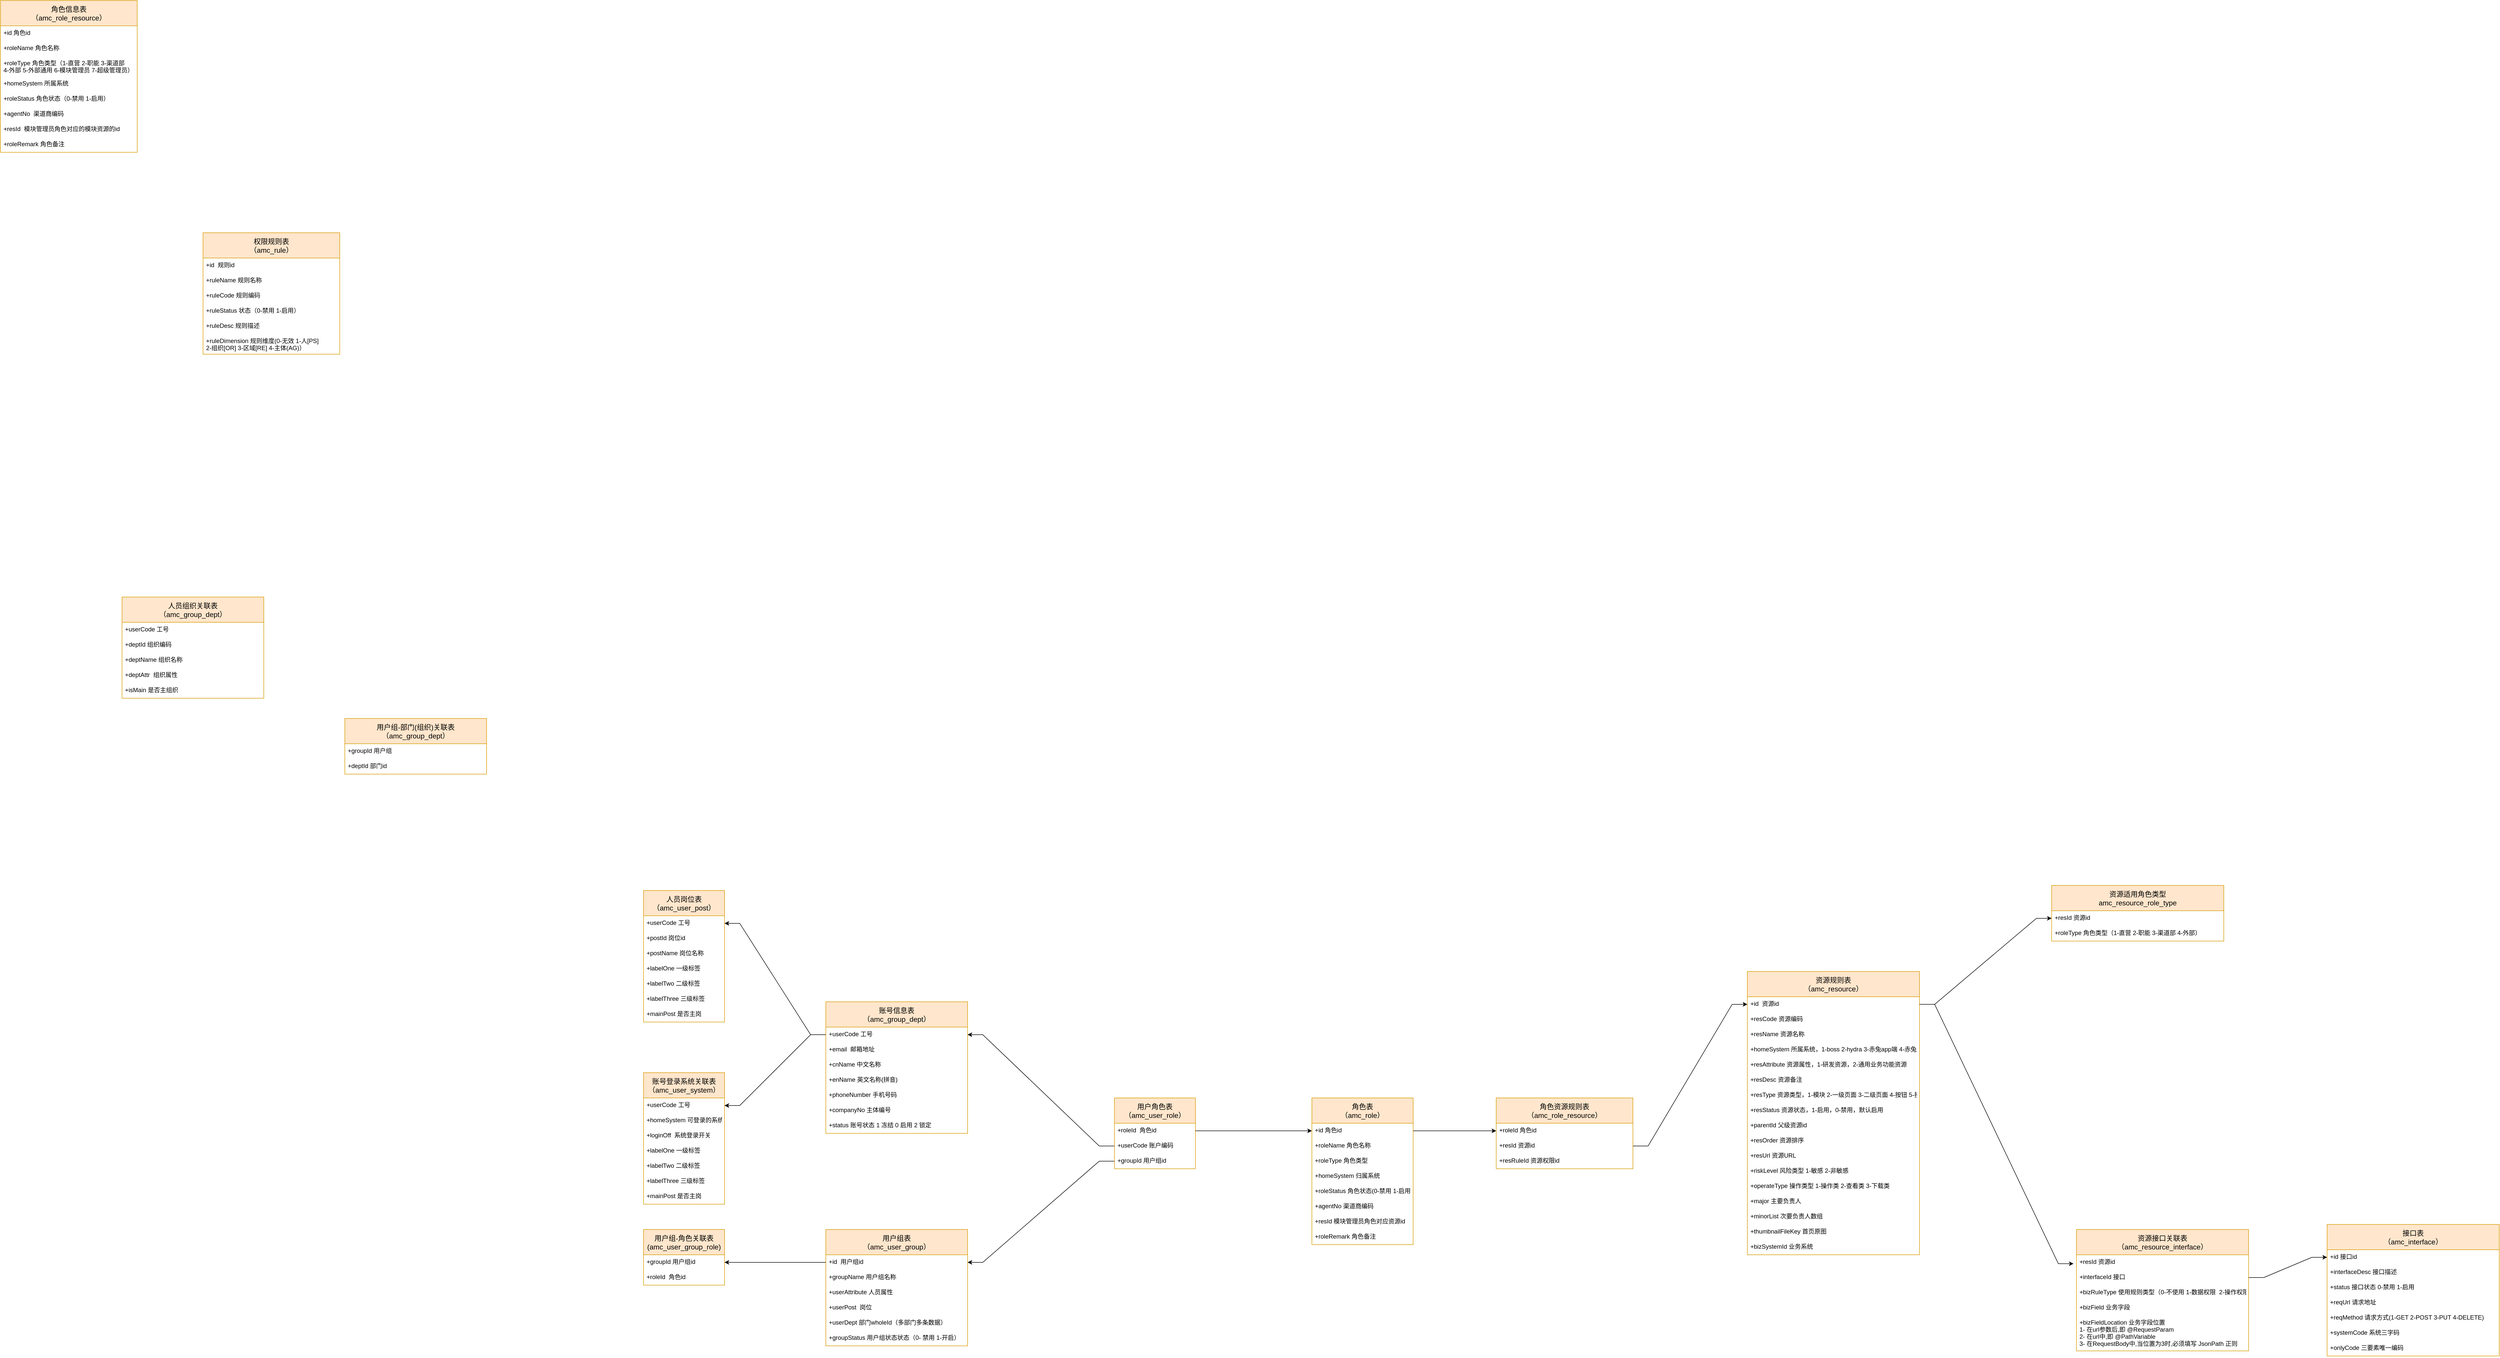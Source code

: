 <mxfile version="20.7.4" type="github">
  <diagram id="-9A7kYpHKUTulMZGhSV-" name="第 1 页">
    <mxGraphModel dx="4044" dy="3518" grid="1" gridSize="10" guides="1" tooltips="1" connect="1" arrows="1" fold="1" page="1" pageScale="1" pageWidth="827" pageHeight="1169" math="0" shadow="0">
      <root>
        <mxCell id="0" />
        <mxCell id="1" parent="0" />
        <mxCell id="b-EaO_gphr59r_hB4Qln-1" value="用户角色表&#xa;（amc_user_role）" style="swimlane;fontStyle=0;childLayout=stackLayout;horizontal=1;startSize=50;horizontalStack=0;resizeParent=1;resizeParentMax=0;resizeLast=0;collapsible=1;marginBottom=0;align=center;fontSize=14;fillColor=#ffe6cc;strokeColor=#d79b00;" parent="1" vertex="1">
          <mxGeometry x="630" y="700" width="160" height="140" as="geometry" />
        </mxCell>
        <mxCell id="b-EaO_gphr59r_hB4Qln-7" value="+roleId  角色id" style="text;strokeColor=none;fillColor=none;spacingLeft=4;spacingRight=4;overflow=hidden;rotatable=0;points=[[0,0.5],[1,0.5]];portConstraint=eastwest;fontSize=12;" parent="b-EaO_gphr59r_hB4Qln-1" vertex="1">
          <mxGeometry y="50" width="160" height="30" as="geometry" />
        </mxCell>
        <mxCell id="b-EaO_gphr59r_hB4Qln-2" value="+userCode 账户编码" style="text;strokeColor=none;fillColor=none;spacingLeft=4;spacingRight=4;overflow=hidden;rotatable=0;points=[[0,0.5],[1,0.5]];portConstraint=eastwest;fontSize=12;" parent="b-EaO_gphr59r_hB4Qln-1" vertex="1">
          <mxGeometry y="80" width="160" height="30" as="geometry" />
        </mxCell>
        <mxCell id="b-EaO_gphr59r_hB4Qln-12" value="+groupId 用户组id" style="text;strokeColor=none;fillColor=none;spacingLeft=4;spacingRight=4;overflow=hidden;rotatable=0;points=[[0,0.5],[1,0.5]];portConstraint=eastwest;fontSize=12;" parent="b-EaO_gphr59r_hB4Qln-1" vertex="1">
          <mxGeometry y="110" width="160" height="30" as="geometry" />
        </mxCell>
        <mxCell id="DFz6cAXaERrvMMqx2b_M-1" value="人员岗位表&#xa;（amc_user_post）" style="swimlane;fontStyle=0;childLayout=stackLayout;horizontal=1;startSize=50;horizontalStack=0;resizeParent=1;resizeParentMax=0;resizeLast=0;collapsible=1;marginBottom=0;align=center;fontSize=14;fillColor=#ffe6cc;strokeColor=#d79b00;" parent="1" vertex="1">
          <mxGeometry x="-300" y="290" width="160" height="260" as="geometry" />
        </mxCell>
        <mxCell id="DFz6cAXaERrvMMqx2b_M-2" value="+userCode 工号" style="text;strokeColor=none;fillColor=none;spacingLeft=4;spacingRight=4;overflow=hidden;rotatable=0;points=[[0,0.5],[1,0.5]];portConstraint=eastwest;fontSize=12;" parent="DFz6cAXaERrvMMqx2b_M-1" vertex="1">
          <mxGeometry y="50" width="160" height="30" as="geometry" />
        </mxCell>
        <mxCell id="DFz6cAXaERrvMMqx2b_M-3" value="+postId 岗位id" style="text;strokeColor=none;fillColor=none;spacingLeft=4;spacingRight=4;overflow=hidden;rotatable=0;points=[[0,0.5],[1,0.5]];portConstraint=eastwest;fontSize=12;" parent="DFz6cAXaERrvMMqx2b_M-1" vertex="1">
          <mxGeometry y="80" width="160" height="30" as="geometry" />
        </mxCell>
        <mxCell id="DFz6cAXaERrvMMqx2b_M-4" value="+postName 岗位名称" style="text;strokeColor=none;fillColor=none;spacingLeft=4;spacingRight=4;overflow=hidden;rotatable=0;points=[[0,0.5],[1,0.5]];portConstraint=eastwest;fontSize=12;" parent="DFz6cAXaERrvMMqx2b_M-1" vertex="1">
          <mxGeometry y="110" width="160" height="30" as="geometry" />
        </mxCell>
        <mxCell id="DFz6cAXaERrvMMqx2b_M-5" value="+labelOne 一级标签" style="text;strokeColor=none;fillColor=none;spacingLeft=4;spacingRight=4;overflow=hidden;rotatable=0;points=[[0,0.5],[1,0.5]];portConstraint=eastwest;fontSize=12;" parent="DFz6cAXaERrvMMqx2b_M-1" vertex="1">
          <mxGeometry y="140" width="160" height="30" as="geometry" />
        </mxCell>
        <mxCell id="DFz6cAXaERrvMMqx2b_M-6" value="+labelTwo 二级标签" style="text;strokeColor=none;fillColor=none;spacingLeft=4;spacingRight=4;overflow=hidden;rotatable=0;points=[[0,0.5],[1,0.5]];portConstraint=eastwest;fontSize=12;" parent="DFz6cAXaERrvMMqx2b_M-1" vertex="1">
          <mxGeometry y="170" width="160" height="30" as="geometry" />
        </mxCell>
        <mxCell id="DFz6cAXaERrvMMqx2b_M-8" value="+labelThree 三级标签" style="text;strokeColor=none;fillColor=none;spacingLeft=4;spacingRight=4;overflow=hidden;rotatable=0;points=[[0,0.5],[1,0.5]];portConstraint=eastwest;fontSize=12;" parent="DFz6cAXaERrvMMqx2b_M-1" vertex="1">
          <mxGeometry y="200" width="160" height="30" as="geometry" />
        </mxCell>
        <mxCell id="DFz6cAXaERrvMMqx2b_M-7" value="+mainPost 是否主岗" style="text;strokeColor=none;fillColor=none;spacingLeft=4;spacingRight=4;overflow=hidden;rotatable=0;points=[[0,0.5],[1,0.5]];portConstraint=eastwest;fontSize=12;" parent="DFz6cAXaERrvMMqx2b_M-1" vertex="1">
          <mxGeometry y="230" width="160" height="30" as="geometry" />
        </mxCell>
        <mxCell id="DFz6cAXaERrvMMqx2b_M-9" value="账号登录系统关联表&#xa;（amc_user_system）" style="swimlane;fontStyle=0;childLayout=stackLayout;horizontal=1;startSize=50;horizontalStack=0;resizeParent=1;resizeParentMax=0;resizeLast=0;collapsible=1;marginBottom=0;align=center;fontSize=14;fillColor=#ffe6cc;strokeColor=#d79b00;" parent="1" vertex="1">
          <mxGeometry x="-300" y="650" width="160" height="260" as="geometry" />
        </mxCell>
        <mxCell id="DFz6cAXaERrvMMqx2b_M-10" value="+userCode 工号" style="text;strokeColor=none;fillColor=none;spacingLeft=4;spacingRight=4;overflow=hidden;rotatable=0;points=[[0,0.5],[1,0.5]];portConstraint=eastwest;fontSize=12;" parent="DFz6cAXaERrvMMqx2b_M-9" vertex="1">
          <mxGeometry y="50" width="160" height="30" as="geometry" />
        </mxCell>
        <mxCell id="DFz6cAXaERrvMMqx2b_M-11" value="+homeSystem 可登录的系统" style="text;strokeColor=none;fillColor=none;spacingLeft=4;spacingRight=4;overflow=hidden;rotatable=0;points=[[0,0.5],[1,0.5]];portConstraint=eastwest;fontSize=12;" parent="DFz6cAXaERrvMMqx2b_M-9" vertex="1">
          <mxGeometry y="80" width="160" height="30" as="geometry" />
        </mxCell>
        <mxCell id="DFz6cAXaERrvMMqx2b_M-12" value="+loginOff  系统登录开关" style="text;strokeColor=none;fillColor=none;spacingLeft=4;spacingRight=4;overflow=hidden;rotatable=0;points=[[0,0.5],[1,0.5]];portConstraint=eastwest;fontSize=12;" parent="DFz6cAXaERrvMMqx2b_M-9" vertex="1">
          <mxGeometry y="110" width="160" height="30" as="geometry" />
        </mxCell>
        <mxCell id="DFz6cAXaERrvMMqx2b_M-13" value="+labelOne 一级标签" style="text;strokeColor=none;fillColor=none;spacingLeft=4;spacingRight=4;overflow=hidden;rotatable=0;points=[[0,0.5],[1,0.5]];portConstraint=eastwest;fontSize=12;" parent="DFz6cAXaERrvMMqx2b_M-9" vertex="1">
          <mxGeometry y="140" width="160" height="30" as="geometry" />
        </mxCell>
        <mxCell id="DFz6cAXaERrvMMqx2b_M-14" value="+labelTwo 二级标签" style="text;strokeColor=none;fillColor=none;spacingLeft=4;spacingRight=4;overflow=hidden;rotatable=0;points=[[0,0.5],[1,0.5]];portConstraint=eastwest;fontSize=12;" parent="DFz6cAXaERrvMMqx2b_M-9" vertex="1">
          <mxGeometry y="170" width="160" height="30" as="geometry" />
        </mxCell>
        <mxCell id="DFz6cAXaERrvMMqx2b_M-15" value="+labelThree 三级标签" style="text;strokeColor=none;fillColor=none;spacingLeft=4;spacingRight=4;overflow=hidden;rotatable=0;points=[[0,0.5],[1,0.5]];portConstraint=eastwest;fontSize=12;" parent="DFz6cAXaERrvMMqx2b_M-9" vertex="1">
          <mxGeometry y="200" width="160" height="30" as="geometry" />
        </mxCell>
        <mxCell id="DFz6cAXaERrvMMqx2b_M-16" value="+mainPost 是否主岗" style="text;strokeColor=none;fillColor=none;spacingLeft=4;spacingRight=4;overflow=hidden;rotatable=0;points=[[0,0.5],[1,0.5]];portConstraint=eastwest;fontSize=12;" parent="DFz6cAXaERrvMMqx2b_M-9" vertex="1">
          <mxGeometry y="230" width="160" height="30" as="geometry" />
        </mxCell>
        <mxCell id="DFz6cAXaERrvMMqx2b_M-17" value="用户组-角色关联表&#xa;(amc_user_group_role)" style="swimlane;fontStyle=0;childLayout=stackLayout;horizontal=1;startSize=50;horizontalStack=0;resizeParent=1;resizeParentMax=0;resizeLast=0;collapsible=1;marginBottom=0;align=center;fontSize=14;fillColor=#ffe6cc;strokeColor=#d79b00;" parent="1" vertex="1">
          <mxGeometry x="-300" y="960" width="160" height="110" as="geometry" />
        </mxCell>
        <mxCell id="DFz6cAXaERrvMMqx2b_M-18" value="+groupId 用户组id" style="text;strokeColor=none;fillColor=none;spacingLeft=4;spacingRight=4;overflow=hidden;rotatable=0;points=[[0,0.5],[1,0.5]];portConstraint=eastwest;fontSize=12;" parent="DFz6cAXaERrvMMqx2b_M-17" vertex="1">
          <mxGeometry y="50" width="160" height="30" as="geometry" />
        </mxCell>
        <mxCell id="DFz6cAXaERrvMMqx2b_M-19" value="+roleId  角色id" style="text;strokeColor=none;fillColor=none;spacingLeft=4;spacingRight=4;overflow=hidden;rotatable=0;points=[[0,0.5],[1,0.5]];portConstraint=eastwest;fontSize=12;" parent="DFz6cAXaERrvMMqx2b_M-17" vertex="1">
          <mxGeometry y="80" width="160" height="30" as="geometry" />
        </mxCell>
        <mxCell id="DFz6cAXaERrvMMqx2b_M-25" value="用户组表&#xa;（amc_user_group）" style="swimlane;fontStyle=0;childLayout=stackLayout;horizontal=1;startSize=50;horizontalStack=0;resizeParent=1;resizeParentMax=0;resizeLast=0;collapsible=1;marginBottom=0;align=center;fontSize=14;fillColor=#ffe6cc;strokeColor=#d79b00;" parent="1" vertex="1">
          <mxGeometry x="60" y="960" width="280" height="230" as="geometry" />
        </mxCell>
        <mxCell id="DFz6cAXaERrvMMqx2b_M-55" value="+id  用户组id" style="text;strokeColor=none;fillColor=none;spacingLeft=4;spacingRight=4;overflow=hidden;rotatable=0;points=[[0,0.5],[1,0.5]];portConstraint=eastwest;fontSize=12;" parent="DFz6cAXaERrvMMqx2b_M-25" vertex="1">
          <mxGeometry y="50" width="280" height="30" as="geometry" />
        </mxCell>
        <mxCell id="DFz6cAXaERrvMMqx2b_M-26" value="+groupName 用户组名称" style="text;strokeColor=none;fillColor=none;spacingLeft=4;spacingRight=4;overflow=hidden;rotatable=0;points=[[0,0.5],[1,0.5]];portConstraint=eastwest;fontSize=12;" parent="DFz6cAXaERrvMMqx2b_M-25" vertex="1">
          <mxGeometry y="80" width="280" height="30" as="geometry" />
        </mxCell>
        <mxCell id="DFz6cAXaERrvMMqx2b_M-27" value="+userAttribute 人员属性" style="text;strokeColor=none;fillColor=none;spacingLeft=4;spacingRight=4;overflow=hidden;rotatable=0;points=[[0,0.5],[1,0.5]];portConstraint=eastwest;fontSize=12;" parent="DFz6cAXaERrvMMqx2b_M-25" vertex="1">
          <mxGeometry y="110" width="280" height="30" as="geometry" />
        </mxCell>
        <mxCell id="DFz6cAXaERrvMMqx2b_M-28" value="+userPost  岗位" style="text;strokeColor=none;fillColor=none;spacingLeft=4;spacingRight=4;overflow=hidden;rotatable=0;points=[[0,0.5],[1,0.5]];portConstraint=eastwest;fontSize=12;" parent="DFz6cAXaERrvMMqx2b_M-25" vertex="1">
          <mxGeometry y="140" width="280" height="30" as="geometry" />
        </mxCell>
        <mxCell id="DFz6cAXaERrvMMqx2b_M-29" value="+userDept 部门wholeId（多部门多条数据）" style="text;strokeColor=none;fillColor=none;spacingLeft=4;spacingRight=4;overflow=hidden;rotatable=0;points=[[0,0.5],[1,0.5]];portConstraint=eastwest;fontSize=12;" parent="DFz6cAXaERrvMMqx2b_M-25" vertex="1">
          <mxGeometry y="170" width="280" height="30" as="geometry" />
        </mxCell>
        <mxCell id="DFz6cAXaERrvMMqx2b_M-31" value="+groupStatus 用户组状态状态（0- 禁用 1-开启）" style="text;strokeColor=none;fillColor=none;spacingLeft=4;spacingRight=4;overflow=hidden;rotatable=0;points=[[0,0.5],[1,0.5]];portConstraint=eastwest;fontSize=12;" parent="DFz6cAXaERrvMMqx2b_M-25" vertex="1">
          <mxGeometry y="200" width="280" height="30" as="geometry" />
        </mxCell>
        <mxCell id="DFz6cAXaERrvMMqx2b_M-32" value="用户组-部门(组织)关联表&#xa;（amc_group_dept）" style="swimlane;fontStyle=0;childLayout=stackLayout;horizontal=1;startSize=50;horizontalStack=0;resizeParent=1;resizeParentMax=0;resizeLast=0;collapsible=1;marginBottom=0;align=center;fontSize=14;fillColor=#ffe6cc;strokeColor=#d79b00;" parent="1" vertex="1">
          <mxGeometry x="-890" y="-50" width="280" height="110" as="geometry" />
        </mxCell>
        <mxCell id="DFz6cAXaERrvMMqx2b_M-33" value="+groupId 用户组" style="text;strokeColor=none;fillColor=none;spacingLeft=4;spacingRight=4;overflow=hidden;rotatable=0;points=[[0,0.5],[1,0.5]];portConstraint=eastwest;fontSize=12;" parent="DFz6cAXaERrvMMqx2b_M-32" vertex="1">
          <mxGeometry y="50" width="280" height="30" as="geometry" />
        </mxCell>
        <mxCell id="DFz6cAXaERrvMMqx2b_M-34" value="+deptId 部门id" style="text;strokeColor=none;fillColor=none;spacingLeft=4;spacingRight=4;overflow=hidden;rotatable=0;points=[[0,0.5],[1,0.5]];portConstraint=eastwest;fontSize=12;" parent="DFz6cAXaERrvMMqx2b_M-32" vertex="1">
          <mxGeometry y="80" width="280" height="30" as="geometry" />
        </mxCell>
        <mxCell id="DFz6cAXaERrvMMqx2b_M-38" value="人员组织关联表&#xa;（amc_group_dept）" style="swimlane;fontStyle=0;childLayout=stackLayout;horizontal=1;startSize=50;horizontalStack=0;resizeParent=1;resizeParentMax=0;resizeLast=0;collapsible=1;marginBottom=0;align=center;fontSize=14;fillColor=#ffe6cc;strokeColor=#d79b00;" parent="1" vertex="1">
          <mxGeometry x="-1330" y="-290" width="280" height="200" as="geometry" />
        </mxCell>
        <mxCell id="DFz6cAXaERrvMMqx2b_M-39" value="+userCode 工号" style="text;strokeColor=none;fillColor=none;spacingLeft=4;spacingRight=4;overflow=hidden;rotatable=0;points=[[0,0.5],[1,0.5]];portConstraint=eastwest;fontSize=12;" parent="DFz6cAXaERrvMMqx2b_M-38" vertex="1">
          <mxGeometry y="50" width="280" height="30" as="geometry" />
        </mxCell>
        <mxCell id="DFz6cAXaERrvMMqx2b_M-40" value="+deptId 组织编码" style="text;strokeColor=none;fillColor=none;spacingLeft=4;spacingRight=4;overflow=hidden;rotatable=0;points=[[0,0.5],[1,0.5]];portConstraint=eastwest;fontSize=12;" parent="DFz6cAXaERrvMMqx2b_M-38" vertex="1">
          <mxGeometry y="80" width="280" height="30" as="geometry" />
        </mxCell>
        <mxCell id="DFz6cAXaERrvMMqx2b_M-44" value="+deptName 组织名称" style="text;strokeColor=none;fillColor=none;spacingLeft=4;spacingRight=4;overflow=hidden;rotatable=0;points=[[0,0.5],[1,0.5]];portConstraint=eastwest;fontSize=12;" parent="DFz6cAXaERrvMMqx2b_M-38" vertex="1">
          <mxGeometry y="110" width="280" height="30" as="geometry" />
        </mxCell>
        <mxCell id="DFz6cAXaERrvMMqx2b_M-46" value="+deptAttr  组织属性" style="text;strokeColor=none;fillColor=none;spacingLeft=4;spacingRight=4;overflow=hidden;rotatable=0;points=[[0,0.5],[1,0.5]];portConstraint=eastwest;fontSize=12;" parent="DFz6cAXaERrvMMqx2b_M-38" vertex="1">
          <mxGeometry y="140" width="280" height="30" as="geometry" />
        </mxCell>
        <mxCell id="DFz6cAXaERrvMMqx2b_M-45" value="+isMain 是否主组织" style="text;strokeColor=none;fillColor=none;spacingLeft=4;spacingRight=4;overflow=hidden;rotatable=0;points=[[0,0.5],[1,0.5]];portConstraint=eastwest;fontSize=12;" parent="DFz6cAXaERrvMMqx2b_M-38" vertex="1">
          <mxGeometry y="170" width="280" height="30" as="geometry" />
        </mxCell>
        <mxCell id="DFz6cAXaERrvMMqx2b_M-47" value="账号信息表&#xa;（amc_group_dept）" style="swimlane;fontStyle=0;childLayout=stackLayout;horizontal=1;startSize=50;horizontalStack=0;resizeParent=1;resizeParentMax=0;resizeLast=0;collapsible=1;marginBottom=0;align=center;fontSize=14;fillColor=#ffe6cc;strokeColor=#d79b00;" parent="1" vertex="1">
          <mxGeometry x="60" y="510" width="280" height="260" as="geometry" />
        </mxCell>
        <mxCell id="DFz6cAXaERrvMMqx2b_M-48" value="+userCode 工号" style="text;strokeColor=none;fillColor=none;spacingLeft=4;spacingRight=4;overflow=hidden;rotatable=0;points=[[0,0.5],[1,0.5]];portConstraint=eastwest;fontSize=12;" parent="DFz6cAXaERrvMMqx2b_M-47" vertex="1">
          <mxGeometry y="50" width="280" height="30" as="geometry" />
        </mxCell>
        <mxCell id="DFz6cAXaERrvMMqx2b_M-49" value="+email  邮箱地址" style="text;strokeColor=none;fillColor=none;spacingLeft=4;spacingRight=4;overflow=hidden;rotatable=0;points=[[0,0.5],[1,0.5]];portConstraint=eastwest;fontSize=12;" parent="DFz6cAXaERrvMMqx2b_M-47" vertex="1">
          <mxGeometry y="80" width="280" height="30" as="geometry" />
        </mxCell>
        <mxCell id="DFz6cAXaERrvMMqx2b_M-50" value="+cnName 中文名称" style="text;strokeColor=none;fillColor=none;spacingLeft=4;spacingRight=4;overflow=hidden;rotatable=0;points=[[0,0.5],[1,0.5]];portConstraint=eastwest;fontSize=12;" parent="DFz6cAXaERrvMMqx2b_M-47" vertex="1">
          <mxGeometry y="110" width="280" height="30" as="geometry" />
        </mxCell>
        <mxCell id="DFz6cAXaERrvMMqx2b_M-51" value="+enName 英文名称(拼音)" style="text;strokeColor=none;fillColor=none;spacingLeft=4;spacingRight=4;overflow=hidden;rotatable=0;points=[[0,0.5],[1,0.5]];portConstraint=eastwest;fontSize=12;" parent="DFz6cAXaERrvMMqx2b_M-47" vertex="1">
          <mxGeometry y="140" width="280" height="30" as="geometry" />
        </mxCell>
        <mxCell id="DFz6cAXaERrvMMqx2b_M-52" value="+phoneNumber 手机号码" style="text;strokeColor=none;fillColor=none;spacingLeft=4;spacingRight=4;overflow=hidden;rotatable=0;points=[[0,0.5],[1,0.5]];portConstraint=eastwest;fontSize=12;" parent="DFz6cAXaERrvMMqx2b_M-47" vertex="1">
          <mxGeometry y="170" width="280" height="30" as="geometry" />
        </mxCell>
        <mxCell id="DFz6cAXaERrvMMqx2b_M-53" value="+companyNo 主体编号" style="text;strokeColor=none;fillColor=none;spacingLeft=4;spacingRight=4;overflow=hidden;rotatable=0;points=[[0,0.5],[1,0.5]];portConstraint=eastwest;fontSize=12;" parent="DFz6cAXaERrvMMqx2b_M-47" vertex="1">
          <mxGeometry y="200" width="280" height="30" as="geometry" />
        </mxCell>
        <mxCell id="DFz6cAXaERrvMMqx2b_M-54" value="+status 账号状态 1 冻结 0 启用 2 锁定" style="text;strokeColor=none;fillColor=none;spacingLeft=4;spacingRight=4;overflow=hidden;rotatable=0;points=[[0,0.5],[1,0.5]];portConstraint=eastwest;fontSize=12;" parent="DFz6cAXaERrvMMqx2b_M-47" vertex="1">
          <mxGeometry y="230" width="280" height="30" as="geometry" />
        </mxCell>
        <mxCell id="DFz6cAXaERrvMMqx2b_M-61" value="权限规则表&#xa;（amc_rule）" style="swimlane;fontStyle=0;childLayout=stackLayout;horizontal=1;startSize=50;horizontalStack=0;resizeParent=1;resizeParentMax=0;resizeLast=0;collapsible=1;marginBottom=0;align=center;fontSize=14;fillColor=#ffe6cc;strokeColor=#d79b00;" parent="1" vertex="1">
          <mxGeometry x="-1170" y="-1010" width="270" height="240" as="geometry" />
        </mxCell>
        <mxCell id="DFz6cAXaERrvMMqx2b_M-69" value="+id  规则id" style="text;strokeColor=none;fillColor=none;spacingLeft=4;spacingRight=4;overflow=hidden;rotatable=0;points=[[0,0.5],[1,0.5]];portConstraint=eastwest;fontSize=12;" parent="DFz6cAXaERrvMMqx2b_M-61" vertex="1">
          <mxGeometry y="50" width="270" height="30" as="geometry" />
        </mxCell>
        <mxCell id="DFz6cAXaERrvMMqx2b_M-62" value="+ruleName 规则名称" style="text;strokeColor=none;fillColor=none;spacingLeft=4;spacingRight=4;overflow=hidden;rotatable=0;points=[[0,0.5],[1,0.5]];portConstraint=eastwest;fontSize=12;" parent="DFz6cAXaERrvMMqx2b_M-61" vertex="1">
          <mxGeometry y="80" width="270" height="30" as="geometry" />
        </mxCell>
        <mxCell id="DFz6cAXaERrvMMqx2b_M-63" value="+ruleCode 规则编码" style="text;strokeColor=none;fillColor=none;spacingLeft=4;spacingRight=4;overflow=hidden;rotatable=0;points=[[0,0.5],[1,0.5]];portConstraint=eastwest;fontSize=12;" parent="DFz6cAXaERrvMMqx2b_M-61" vertex="1">
          <mxGeometry y="110" width="270" height="30" as="geometry" />
        </mxCell>
        <mxCell id="DFz6cAXaERrvMMqx2b_M-64" value="+ruleStatus 状态（0-禁用 1-启用）" style="text;strokeColor=none;fillColor=none;spacingLeft=4;spacingRight=4;overflow=hidden;rotatable=0;points=[[0,0.5],[1,0.5]];portConstraint=eastwest;fontSize=12;" parent="DFz6cAXaERrvMMqx2b_M-61" vertex="1">
          <mxGeometry y="140" width="270" height="30" as="geometry" />
        </mxCell>
        <mxCell id="DFz6cAXaERrvMMqx2b_M-65" value="+ruleDesc 规则描述" style="text;strokeColor=none;fillColor=none;spacingLeft=4;spacingRight=4;overflow=hidden;rotatable=0;points=[[0,0.5],[1,0.5]];portConstraint=eastwest;fontSize=12;" parent="DFz6cAXaERrvMMqx2b_M-61" vertex="1">
          <mxGeometry y="170" width="270" height="30" as="geometry" />
        </mxCell>
        <mxCell id="DFz6cAXaERrvMMqx2b_M-66" value="+ruleDimension 规则维度(0-无效 1-人[PS] &#xa;2-组织[OR] 3-区域[RE] 4-主体(AG)）" style="text;strokeColor=none;fillColor=none;spacingLeft=4;spacingRight=4;overflow=hidden;rotatable=0;points=[[0,0.5],[1,0.5]];portConstraint=eastwest;fontSize=12;" parent="DFz6cAXaERrvMMqx2b_M-61" vertex="1">
          <mxGeometry y="200" width="270" height="40" as="geometry" />
        </mxCell>
        <mxCell id="DFz6cAXaERrvMMqx2b_M-70" value="角色资源规则表&#xa;（amc_role_resource）" style="swimlane;fontStyle=0;childLayout=stackLayout;horizontal=1;startSize=50;horizontalStack=0;resizeParent=1;resizeParentMax=0;resizeLast=0;collapsible=1;marginBottom=0;align=center;fontSize=14;fillColor=#ffe6cc;strokeColor=#d79b00;" parent="1" vertex="1">
          <mxGeometry x="1384" y="700" width="270" height="140" as="geometry" />
        </mxCell>
        <mxCell id="DFz6cAXaERrvMMqx2b_M-71" value="+roleId 角色id" style="text;strokeColor=none;fillColor=none;spacingLeft=4;spacingRight=4;overflow=hidden;rotatable=0;points=[[0,0.5],[1,0.5]];portConstraint=eastwest;fontSize=12;" parent="DFz6cAXaERrvMMqx2b_M-70" vertex="1">
          <mxGeometry y="50" width="270" height="30" as="geometry" />
        </mxCell>
        <mxCell id="DFz6cAXaERrvMMqx2b_M-72" value="+resId 资源id" style="text;strokeColor=none;fillColor=none;spacingLeft=4;spacingRight=4;overflow=hidden;rotatable=0;points=[[0,0.5],[1,0.5]];portConstraint=eastwest;fontSize=12;" parent="DFz6cAXaERrvMMqx2b_M-70" vertex="1">
          <mxGeometry y="80" width="270" height="30" as="geometry" />
        </mxCell>
        <mxCell id="DFz6cAXaERrvMMqx2b_M-73" value="+resRuleId 资源权限id" style="text;strokeColor=none;fillColor=none;spacingLeft=4;spacingRight=4;overflow=hidden;rotatable=0;points=[[0,0.5],[1,0.5]];portConstraint=eastwest;fontSize=12;" parent="DFz6cAXaERrvMMqx2b_M-70" vertex="1">
          <mxGeometry y="110" width="270" height="30" as="geometry" />
        </mxCell>
        <mxCell id="DFz6cAXaERrvMMqx2b_M-77" value="角色信息表&#xa;（amc_role_resource）" style="swimlane;fontStyle=0;childLayout=stackLayout;horizontal=1;startSize=50;horizontalStack=0;resizeParent=1;resizeParentMax=0;resizeLast=0;collapsible=1;marginBottom=0;align=center;fontSize=14;fillColor=#ffe6cc;strokeColor=#d79b00;" parent="1" vertex="1">
          <mxGeometry x="-1570" y="-1469" width="270" height="300" as="geometry" />
        </mxCell>
        <mxCell id="DFz6cAXaERrvMMqx2b_M-78" value="+id 角色id" style="text;strokeColor=none;fillColor=none;spacingLeft=4;spacingRight=4;overflow=hidden;rotatable=0;points=[[0,0.5],[1,0.5]];portConstraint=eastwest;fontSize=12;" parent="DFz6cAXaERrvMMqx2b_M-77" vertex="1">
          <mxGeometry y="50" width="270" height="30" as="geometry" />
        </mxCell>
        <mxCell id="DFz6cAXaERrvMMqx2b_M-79" value="+roleName 角色名称" style="text;strokeColor=none;fillColor=none;spacingLeft=4;spacingRight=4;overflow=hidden;rotatable=0;points=[[0,0.5],[1,0.5]];portConstraint=eastwest;fontSize=12;" parent="DFz6cAXaERrvMMqx2b_M-77" vertex="1">
          <mxGeometry y="80" width="270" height="30" as="geometry" />
        </mxCell>
        <mxCell id="DFz6cAXaERrvMMqx2b_M-80" value="+roleType 角色类型（1-直营 2-职能 3-渠道部 &#xa;4-外部 5-外部通用 6-模块管理员 7-超级管理员）" style="text;strokeColor=none;fillColor=none;spacingLeft=4;spacingRight=4;overflow=hidden;rotatable=0;points=[[0,0.5],[1,0.5]];portConstraint=eastwest;fontSize=12;" parent="DFz6cAXaERrvMMqx2b_M-77" vertex="1">
          <mxGeometry y="110" width="270" height="40" as="geometry" />
        </mxCell>
        <mxCell id="DFz6cAXaERrvMMqx2b_M-82" value="+homeSystem 所属系统" style="text;strokeColor=none;fillColor=none;spacingLeft=4;spacingRight=4;overflow=hidden;rotatable=0;points=[[0,0.5],[1,0.5]];portConstraint=eastwest;fontSize=12;" parent="DFz6cAXaERrvMMqx2b_M-77" vertex="1">
          <mxGeometry y="150" width="270" height="30" as="geometry" />
        </mxCell>
        <mxCell id="DFz6cAXaERrvMMqx2b_M-83" value="+roleStatus 角色状态（0-禁用 1-启用） " style="text;strokeColor=none;fillColor=none;spacingLeft=4;spacingRight=4;overflow=hidden;rotatable=0;points=[[0,0.5],[1,0.5]];portConstraint=eastwest;fontSize=12;" parent="DFz6cAXaERrvMMqx2b_M-77" vertex="1">
          <mxGeometry y="180" width="270" height="30" as="geometry" />
        </mxCell>
        <mxCell id="DFz6cAXaERrvMMqx2b_M-84" value="+agentNo  渠道商编码" style="text;strokeColor=none;fillColor=none;spacingLeft=4;spacingRight=4;overflow=hidden;rotatable=0;points=[[0,0.5],[1,0.5]];portConstraint=eastwest;fontSize=12;" parent="DFz6cAXaERrvMMqx2b_M-77" vertex="1">
          <mxGeometry y="210" width="270" height="30" as="geometry" />
        </mxCell>
        <mxCell id="DFz6cAXaERrvMMqx2b_M-85" value="+resId  模块管理员角色对应的模块资源的id" style="text;strokeColor=none;fillColor=none;spacingLeft=4;spacingRight=4;overflow=hidden;rotatable=0;points=[[0,0.5],[1,0.5]];portConstraint=eastwest;fontSize=12;" parent="DFz6cAXaERrvMMqx2b_M-77" vertex="1">
          <mxGeometry y="240" width="270" height="30" as="geometry" />
        </mxCell>
        <mxCell id="DFz6cAXaERrvMMqx2b_M-86" value="+roleRemark 角色备注" style="text;strokeColor=none;fillColor=none;spacingLeft=4;spacingRight=4;overflow=hidden;rotatable=0;points=[[0,0.5],[1,0.5]];portConstraint=eastwest;fontSize=12;" parent="DFz6cAXaERrvMMqx2b_M-77" vertex="1">
          <mxGeometry y="270" width="270" height="30" as="geometry" />
        </mxCell>
        <mxCell id="qNeUBVr2MfucxFmbfPrf-8" value="角色表&#xa;（amc_role）" style="swimlane;fontStyle=0;childLayout=stackLayout;horizontal=1;startSize=50;horizontalStack=0;resizeParent=1;resizeParentMax=0;resizeLast=0;collapsible=1;marginBottom=0;align=center;fontSize=14;fillColor=#ffe6cc;strokeColor=#d79b00;" vertex="1" parent="1">
          <mxGeometry x="1020" y="700" width="200" height="290" as="geometry" />
        </mxCell>
        <mxCell id="qNeUBVr2MfucxFmbfPrf-18" value="+id 角色id" style="text;strokeColor=none;fillColor=none;spacingLeft=4;spacingRight=4;overflow=hidden;rotatable=0;points=[[0,0.5],[1,0.5]];portConstraint=eastwest;fontSize=12;" vertex="1" parent="qNeUBVr2MfucxFmbfPrf-8">
          <mxGeometry y="50" width="200" height="30" as="geometry" />
        </mxCell>
        <mxCell id="qNeUBVr2MfucxFmbfPrf-9" value="+roleName 角色名称" style="text;strokeColor=none;fillColor=none;spacingLeft=4;spacingRight=4;overflow=hidden;rotatable=0;points=[[0,0.5],[1,0.5]];portConstraint=eastwest;fontSize=12;" vertex="1" parent="qNeUBVr2MfucxFmbfPrf-8">
          <mxGeometry y="80" width="200" height="30" as="geometry" />
        </mxCell>
        <mxCell id="qNeUBVr2MfucxFmbfPrf-10" value="+roleType 角色类型" style="text;strokeColor=none;fillColor=none;spacingLeft=4;spacingRight=4;overflow=hidden;rotatable=0;points=[[0,0.5],[1,0.5]];portConstraint=eastwest;fontSize=12;" vertex="1" parent="qNeUBVr2MfucxFmbfPrf-8">
          <mxGeometry y="110" width="200" height="30" as="geometry" />
        </mxCell>
        <mxCell id="qNeUBVr2MfucxFmbfPrf-11" value="+homeSystem 归属系统" style="text;strokeColor=none;fillColor=none;spacingLeft=4;spacingRight=4;overflow=hidden;rotatable=0;points=[[0,0.5],[1,0.5]];portConstraint=eastwest;fontSize=12;" vertex="1" parent="qNeUBVr2MfucxFmbfPrf-8">
          <mxGeometry y="140" width="200" height="30" as="geometry" />
        </mxCell>
        <mxCell id="qNeUBVr2MfucxFmbfPrf-16" value="+roleStatus 角色状态(0-禁用 1-启用)" style="text;strokeColor=none;fillColor=none;spacingLeft=4;spacingRight=4;overflow=hidden;rotatable=0;points=[[0,0.5],[1,0.5]];portConstraint=eastwest;fontSize=12;" vertex="1" parent="qNeUBVr2MfucxFmbfPrf-8">
          <mxGeometry y="170" width="200" height="30" as="geometry" />
        </mxCell>
        <mxCell id="qNeUBVr2MfucxFmbfPrf-17" value="+agentNo 渠道商编码" style="text;strokeColor=none;fillColor=none;spacingLeft=4;spacingRight=4;overflow=hidden;rotatable=0;points=[[0,0.5],[1,0.5]];portConstraint=eastwest;fontSize=12;" vertex="1" parent="qNeUBVr2MfucxFmbfPrf-8">
          <mxGeometry y="200" width="200" height="30" as="geometry" />
        </mxCell>
        <mxCell id="qNeUBVr2MfucxFmbfPrf-14" value="+resId 模块管理员角色对应资源id" style="text;strokeColor=none;fillColor=none;spacingLeft=4;spacingRight=4;overflow=hidden;rotatable=0;points=[[0,0.5],[1,0.5]];portConstraint=eastwest;fontSize=12;" vertex="1" parent="qNeUBVr2MfucxFmbfPrf-8">
          <mxGeometry y="230" width="200" height="30" as="geometry" />
        </mxCell>
        <mxCell id="qNeUBVr2MfucxFmbfPrf-15" value="+roleRemark 角色备注" style="text;strokeColor=none;fillColor=none;spacingLeft=4;spacingRight=4;overflow=hidden;rotatable=0;points=[[0,0.5],[1,0.5]];portConstraint=eastwest;fontSize=12;" vertex="1" parent="qNeUBVr2MfucxFmbfPrf-8">
          <mxGeometry y="260" width="200" height="30" as="geometry" />
        </mxCell>
        <mxCell id="qNeUBVr2MfucxFmbfPrf-22" style="edgeStyle=entityRelationEdgeStyle;rounded=0;orthogonalLoop=1;jettySize=auto;html=1;exitX=0;exitY=0.5;exitDx=0;exitDy=0;entryX=1;entryY=0.5;entryDx=0;entryDy=0;" edge="1" parent="1" source="DFz6cAXaERrvMMqx2b_M-48" target="DFz6cAXaERrvMMqx2b_M-2">
          <mxGeometry relative="1" as="geometry" />
        </mxCell>
        <mxCell id="qNeUBVr2MfucxFmbfPrf-23" style="edgeStyle=entityRelationEdgeStyle;rounded=0;orthogonalLoop=1;jettySize=auto;html=1;exitX=0;exitY=0.5;exitDx=0;exitDy=0;entryX=1;entryY=0.5;entryDx=0;entryDy=0;" edge="1" parent="1" source="DFz6cAXaERrvMMqx2b_M-48" target="DFz6cAXaERrvMMqx2b_M-10">
          <mxGeometry relative="1" as="geometry" />
        </mxCell>
        <mxCell id="qNeUBVr2MfucxFmbfPrf-25" style="edgeStyle=entityRelationEdgeStyle;rounded=0;orthogonalLoop=1;jettySize=auto;html=1;exitX=0;exitY=0.5;exitDx=0;exitDy=0;entryX=1;entryY=0.5;entryDx=0;entryDy=0;" edge="1" parent="1" source="b-EaO_gphr59r_hB4Qln-2" target="DFz6cAXaERrvMMqx2b_M-48">
          <mxGeometry relative="1" as="geometry" />
        </mxCell>
        <mxCell id="qNeUBVr2MfucxFmbfPrf-26" style="edgeStyle=entityRelationEdgeStyle;rounded=0;orthogonalLoop=1;jettySize=auto;html=1;exitX=0;exitY=0.5;exitDx=0;exitDy=0;entryX=1;entryY=0.5;entryDx=0;entryDy=0;" edge="1" parent="1" source="b-EaO_gphr59r_hB4Qln-12" target="DFz6cAXaERrvMMqx2b_M-55">
          <mxGeometry relative="1" as="geometry" />
        </mxCell>
        <mxCell id="qNeUBVr2MfucxFmbfPrf-27" style="edgeStyle=entityRelationEdgeStyle;rounded=0;orthogonalLoop=1;jettySize=auto;html=1;exitX=0;exitY=0.5;exitDx=0;exitDy=0;entryX=1;entryY=0.5;entryDx=0;entryDy=0;" edge="1" parent="1" source="DFz6cAXaERrvMMqx2b_M-55" target="DFz6cAXaERrvMMqx2b_M-18">
          <mxGeometry relative="1" as="geometry" />
        </mxCell>
        <mxCell id="qNeUBVr2MfucxFmbfPrf-28" style="edgeStyle=entityRelationEdgeStyle;rounded=0;orthogonalLoop=1;jettySize=auto;html=1;exitX=1;exitY=0.5;exitDx=0;exitDy=0;entryX=0;entryY=0.5;entryDx=0;entryDy=0;" edge="1" parent="1" source="b-EaO_gphr59r_hB4Qln-7" target="qNeUBVr2MfucxFmbfPrf-18">
          <mxGeometry relative="1" as="geometry" />
        </mxCell>
        <mxCell id="qNeUBVr2MfucxFmbfPrf-29" style="edgeStyle=entityRelationEdgeStyle;rounded=0;orthogonalLoop=1;jettySize=auto;html=1;exitX=1;exitY=0.5;exitDx=0;exitDy=0;entryX=0;entryY=0.5;entryDx=0;entryDy=0;" edge="1" parent="1" source="qNeUBVr2MfucxFmbfPrf-18" target="DFz6cAXaERrvMMqx2b_M-71">
          <mxGeometry relative="1" as="geometry" />
        </mxCell>
        <mxCell id="qNeUBVr2MfucxFmbfPrf-30" value="资源规则表&#xa;（amc_resource）" style="swimlane;fontStyle=0;childLayout=stackLayout;horizontal=1;startSize=50;horizontalStack=0;resizeParent=1;resizeParentMax=0;resizeLast=0;collapsible=1;marginBottom=0;align=center;fontSize=14;fillColor=#ffe6cc;strokeColor=#d79b00;" vertex="1" parent="1">
          <mxGeometry x="1880" y="450" width="340" height="560" as="geometry" />
        </mxCell>
        <mxCell id="qNeUBVr2MfucxFmbfPrf-31" value="+id  资源id" style="text;strokeColor=none;fillColor=none;spacingLeft=4;spacingRight=4;overflow=hidden;rotatable=0;points=[[0,0.5],[1,0.5]];portConstraint=eastwest;fontSize=12;" vertex="1" parent="qNeUBVr2MfucxFmbfPrf-30">
          <mxGeometry y="50" width="340" height="30" as="geometry" />
        </mxCell>
        <mxCell id="qNeUBVr2MfucxFmbfPrf-34" value="+resCode 资源编码" style="text;strokeColor=none;fillColor=none;spacingLeft=4;spacingRight=4;overflow=hidden;rotatable=0;points=[[0,0.5],[1,0.5]];portConstraint=eastwest;fontSize=12;" vertex="1" parent="qNeUBVr2MfucxFmbfPrf-30">
          <mxGeometry y="80" width="340" height="30" as="geometry" />
        </mxCell>
        <mxCell id="qNeUBVr2MfucxFmbfPrf-32" value="+resName 资源名称" style="text;strokeColor=none;fillColor=none;spacingLeft=4;spacingRight=4;overflow=hidden;rotatable=0;points=[[0,0.5],[1,0.5]];portConstraint=eastwest;fontSize=12;" vertex="1" parent="qNeUBVr2MfucxFmbfPrf-30">
          <mxGeometry y="110" width="340" height="30" as="geometry" />
        </mxCell>
        <mxCell id="qNeUBVr2MfucxFmbfPrf-33" value="+homeSystem 所属系统，1-boss 2-hydra 3-赤兔app端 4-赤兔PC端 5-鲁班" style="text;strokeColor=none;fillColor=none;spacingLeft=4;spacingRight=4;overflow=hidden;rotatable=0;points=[[0,0.5],[1,0.5]];portConstraint=eastwest;fontSize=12;" vertex="1" parent="qNeUBVr2MfucxFmbfPrf-30">
          <mxGeometry y="140" width="340" height="30" as="geometry" />
        </mxCell>
        <mxCell id="qNeUBVr2MfucxFmbfPrf-36" value="+resAttribute 资源属性，1-研发资源，2-通用业务功能资源" style="text;strokeColor=none;fillColor=none;spacingLeft=4;spacingRight=4;overflow=hidden;rotatable=0;points=[[0,0.5],[1,0.5]];portConstraint=eastwest;fontSize=12;" vertex="1" parent="qNeUBVr2MfucxFmbfPrf-30">
          <mxGeometry y="170" width="340" height="30" as="geometry" />
        </mxCell>
        <mxCell id="qNeUBVr2MfucxFmbfPrf-38" value="+resDesc 资源备注" style="text;strokeColor=none;fillColor=none;spacingLeft=4;spacingRight=4;overflow=hidden;rotatable=0;points=[[0,0.5],[1,0.5]];portConstraint=eastwest;fontSize=12;" vertex="1" parent="qNeUBVr2MfucxFmbfPrf-30">
          <mxGeometry y="200" width="340" height="30" as="geometry" />
        </mxCell>
        <mxCell id="qNeUBVr2MfucxFmbfPrf-39" value="+resType 资源类型，1-模块 2-一级页面 3-二级页面 4-按钮 5-接口" style="text;strokeColor=none;fillColor=none;spacingLeft=4;spacingRight=4;overflow=hidden;rotatable=0;points=[[0,0.5],[1,0.5]];portConstraint=eastwest;fontSize=12;" vertex="1" parent="qNeUBVr2MfucxFmbfPrf-30">
          <mxGeometry y="230" width="340" height="30" as="geometry" />
        </mxCell>
        <mxCell id="qNeUBVr2MfucxFmbfPrf-37" value="+resStatus 资源状态，1-启用，0-禁用，默认启用" style="text;strokeColor=none;fillColor=none;spacingLeft=4;spacingRight=4;overflow=hidden;rotatable=0;points=[[0,0.5],[1,0.5]];portConstraint=eastwest;fontSize=12;" vertex="1" parent="qNeUBVr2MfucxFmbfPrf-30">
          <mxGeometry y="260" width="340" height="30" as="geometry" />
        </mxCell>
        <mxCell id="qNeUBVr2MfucxFmbfPrf-35" value="+parentId 父级资源id" style="text;strokeColor=none;fillColor=none;spacingLeft=4;spacingRight=4;overflow=hidden;rotatable=0;points=[[0,0.5],[1,0.5]];portConstraint=eastwest;fontSize=12;" vertex="1" parent="qNeUBVr2MfucxFmbfPrf-30">
          <mxGeometry y="290" width="340" height="30" as="geometry" />
        </mxCell>
        <mxCell id="qNeUBVr2MfucxFmbfPrf-41" value="+resOrder 资源排序" style="text;strokeColor=none;fillColor=none;spacingLeft=4;spacingRight=4;overflow=hidden;rotatable=0;points=[[0,0.5],[1,0.5]];portConstraint=eastwest;fontSize=12;" vertex="1" parent="qNeUBVr2MfucxFmbfPrf-30">
          <mxGeometry y="320" width="340" height="30" as="geometry" />
        </mxCell>
        <mxCell id="qNeUBVr2MfucxFmbfPrf-44" value="+resUrl 资源URL" style="text;strokeColor=none;fillColor=none;spacingLeft=4;spacingRight=4;overflow=hidden;rotatable=0;points=[[0,0.5],[1,0.5]];portConstraint=eastwest;fontSize=12;" vertex="1" parent="qNeUBVr2MfucxFmbfPrf-30">
          <mxGeometry y="350" width="340" height="30" as="geometry" />
        </mxCell>
        <mxCell id="qNeUBVr2MfucxFmbfPrf-43" value="+riskLevel 风险类型 1-敏感 2-非敏感" style="text;strokeColor=none;fillColor=none;spacingLeft=4;spacingRight=4;overflow=hidden;rotatable=0;points=[[0,0.5],[1,0.5]];portConstraint=eastwest;fontSize=12;" vertex="1" parent="qNeUBVr2MfucxFmbfPrf-30">
          <mxGeometry y="380" width="340" height="30" as="geometry" />
        </mxCell>
        <mxCell id="qNeUBVr2MfucxFmbfPrf-42" value="+operateType 操作类型 1-操作类 2-查看类 3-下载类" style="text;strokeColor=none;fillColor=none;spacingLeft=4;spacingRight=4;overflow=hidden;rotatable=0;points=[[0,0.5],[1,0.5]];portConstraint=eastwest;fontSize=12;" vertex="1" parent="qNeUBVr2MfucxFmbfPrf-30">
          <mxGeometry y="410" width="340" height="30" as="geometry" />
        </mxCell>
        <mxCell id="qNeUBVr2MfucxFmbfPrf-40" value="+major 主要负责人" style="text;strokeColor=none;fillColor=none;spacingLeft=4;spacingRight=4;overflow=hidden;rotatable=0;points=[[0,0.5],[1,0.5]];portConstraint=eastwest;fontSize=12;" vertex="1" parent="qNeUBVr2MfucxFmbfPrf-30">
          <mxGeometry y="440" width="340" height="30" as="geometry" />
        </mxCell>
        <mxCell id="qNeUBVr2MfucxFmbfPrf-48" value="+minorList 次要负责人数组" style="text;strokeColor=none;fillColor=none;spacingLeft=4;spacingRight=4;overflow=hidden;rotatable=0;points=[[0,0.5],[1,0.5]];portConstraint=eastwest;fontSize=12;" vertex="1" parent="qNeUBVr2MfucxFmbfPrf-30">
          <mxGeometry y="470" width="340" height="30" as="geometry" />
        </mxCell>
        <mxCell id="qNeUBVr2MfucxFmbfPrf-47" value="+thumbnailFileKey 首页原图" style="text;strokeColor=none;fillColor=none;spacingLeft=4;spacingRight=4;overflow=hidden;rotatable=0;points=[[0,0.5],[1,0.5]];portConstraint=eastwest;fontSize=12;" vertex="1" parent="qNeUBVr2MfucxFmbfPrf-30">
          <mxGeometry y="500" width="340" height="30" as="geometry" />
        </mxCell>
        <mxCell id="qNeUBVr2MfucxFmbfPrf-46" value="+bizSystemId 业务系统" style="text;strokeColor=none;fillColor=none;spacingLeft=4;spacingRight=4;overflow=hidden;rotatable=0;points=[[0,0.5],[1,0.5]];portConstraint=eastwest;fontSize=12;" vertex="1" parent="qNeUBVr2MfucxFmbfPrf-30">
          <mxGeometry y="530" width="340" height="30" as="geometry" />
        </mxCell>
        <mxCell id="qNeUBVr2MfucxFmbfPrf-49" style="edgeStyle=entityRelationEdgeStyle;rounded=0;orthogonalLoop=1;jettySize=auto;html=1;exitX=1;exitY=0.5;exitDx=0;exitDy=0;entryX=0;entryY=0.5;entryDx=0;entryDy=0;" edge="1" parent="1" source="DFz6cAXaERrvMMqx2b_M-72" target="qNeUBVr2MfucxFmbfPrf-31">
          <mxGeometry relative="1" as="geometry" />
        </mxCell>
        <mxCell id="qNeUBVr2MfucxFmbfPrf-50" value="资源接口关联表&#xa;（amc_resource_interface）" style="swimlane;fontStyle=0;childLayout=stackLayout;horizontal=1;startSize=50;horizontalStack=0;resizeParent=1;resizeParentMax=0;resizeLast=0;collapsible=1;marginBottom=0;align=center;fontSize=14;fillColor=#ffe6cc;strokeColor=#d79b00;" vertex="1" parent="1">
          <mxGeometry x="2530" y="960" width="340" height="240" as="geometry" />
        </mxCell>
        <mxCell id="qNeUBVr2MfucxFmbfPrf-52" value="+resId 资源id" style="text;strokeColor=none;fillColor=none;spacingLeft=4;spacingRight=4;overflow=hidden;rotatable=0;points=[[0,0.5],[1,0.5]];portConstraint=eastwest;fontSize=12;" vertex="1" parent="qNeUBVr2MfucxFmbfPrf-50">
          <mxGeometry y="50" width="340" height="30" as="geometry" />
        </mxCell>
        <mxCell id="qNeUBVr2MfucxFmbfPrf-72" value="+interfaceId 接口" style="text;strokeColor=none;fillColor=none;spacingLeft=4;spacingRight=4;overflow=hidden;rotatable=0;points=[[0,0.5],[1,0.5]];portConstraint=eastwest;fontSize=12;" vertex="1" parent="qNeUBVr2MfucxFmbfPrf-50">
          <mxGeometry y="80" width="340" height="30" as="geometry" />
        </mxCell>
        <mxCell id="qNeUBVr2MfucxFmbfPrf-73" value="+bizRuleType 使用规则类型（0-不使用 1-数据权限  2-操作权限）" style="text;strokeColor=none;fillColor=none;spacingLeft=4;spacingRight=4;overflow=hidden;rotatable=0;points=[[0,0.5],[1,0.5]];portConstraint=eastwest;fontSize=12;" vertex="1" parent="qNeUBVr2MfucxFmbfPrf-50">
          <mxGeometry y="110" width="340" height="30" as="geometry" />
        </mxCell>
        <mxCell id="qNeUBVr2MfucxFmbfPrf-76" value="+bizField 业务字段" style="text;strokeColor=none;fillColor=none;spacingLeft=4;spacingRight=4;overflow=hidden;rotatable=0;points=[[0,0.5],[1,0.5]];portConstraint=eastwest;fontSize=12;" vertex="1" parent="qNeUBVr2MfucxFmbfPrf-50">
          <mxGeometry y="140" width="340" height="30" as="geometry" />
        </mxCell>
        <mxCell id="qNeUBVr2MfucxFmbfPrf-78" value="+bizFieldLocation 业务字段位置&#xa;1- 在url参数后,即 @RequestParam&#xa;2- 在url中,即 @PathVariable&#xa;3- 在RequestBody中,当位置为3时,必须填写 JsonPath 正则&#xa;" style="text;strokeColor=none;fillColor=none;spacingLeft=4;spacingRight=4;overflow=hidden;rotatable=0;points=[[0,0.5],[1,0.5]];portConstraint=eastwest;fontSize=12;" vertex="1" parent="qNeUBVr2MfucxFmbfPrf-50">
          <mxGeometry y="170" width="340" height="70" as="geometry" />
        </mxCell>
        <mxCell id="qNeUBVr2MfucxFmbfPrf-80" value="接口表&#xa;（amc_interface）" style="swimlane;fontStyle=0;childLayout=stackLayout;horizontal=1;startSize=50;horizontalStack=0;resizeParent=1;resizeParentMax=0;resizeLast=0;collapsible=1;marginBottom=0;align=center;fontSize=14;fillColor=#ffe6cc;strokeColor=#d79b00;" vertex="1" parent="1">
          <mxGeometry x="3025" y="950" width="340" height="260" as="geometry" />
        </mxCell>
        <mxCell id="qNeUBVr2MfucxFmbfPrf-81" value="+id 接口id" style="text;strokeColor=none;fillColor=none;spacingLeft=4;spacingRight=4;overflow=hidden;rotatable=0;points=[[0,0.5],[1,0.5]];portConstraint=eastwest;fontSize=12;" vertex="1" parent="qNeUBVr2MfucxFmbfPrf-80">
          <mxGeometry y="50" width="340" height="30" as="geometry" />
        </mxCell>
        <mxCell id="qNeUBVr2MfucxFmbfPrf-82" value="+interfaceDesc 接口描述" style="text;strokeColor=none;fillColor=none;spacingLeft=4;spacingRight=4;overflow=hidden;rotatable=0;points=[[0,0.5],[1,0.5]];portConstraint=eastwest;fontSize=12;" vertex="1" parent="qNeUBVr2MfucxFmbfPrf-80">
          <mxGeometry y="80" width="340" height="30" as="geometry" />
        </mxCell>
        <mxCell id="qNeUBVr2MfucxFmbfPrf-83" value="+status 接口状态 0-禁用 1-启用" style="text;strokeColor=none;fillColor=none;spacingLeft=4;spacingRight=4;overflow=hidden;rotatable=0;points=[[0,0.5],[1,0.5]];portConstraint=eastwest;fontSize=12;" vertex="1" parent="qNeUBVr2MfucxFmbfPrf-80">
          <mxGeometry y="110" width="340" height="30" as="geometry" />
        </mxCell>
        <mxCell id="qNeUBVr2MfucxFmbfPrf-84" value="+reqUrl 请求地址" style="text;strokeColor=none;fillColor=none;spacingLeft=4;spacingRight=4;overflow=hidden;rotatable=0;points=[[0,0.5],[1,0.5]];portConstraint=eastwest;fontSize=12;" vertex="1" parent="qNeUBVr2MfucxFmbfPrf-80">
          <mxGeometry y="140" width="340" height="30" as="geometry" />
        </mxCell>
        <mxCell id="qNeUBVr2MfucxFmbfPrf-90" value="+reqMethod 请求方式(1-GET 2-POST 3-PUT 4-DELETE)" style="text;strokeColor=none;fillColor=none;spacingLeft=4;spacingRight=4;overflow=hidden;rotatable=0;points=[[0,0.5],[1,0.5]];portConstraint=eastwest;fontSize=12;" vertex="1" parent="qNeUBVr2MfucxFmbfPrf-80">
          <mxGeometry y="170" width="340" height="30" as="geometry" />
        </mxCell>
        <mxCell id="qNeUBVr2MfucxFmbfPrf-89" value="+systemCode 系统三字码" style="text;strokeColor=none;fillColor=none;spacingLeft=4;spacingRight=4;overflow=hidden;rotatable=0;points=[[0,0.5],[1,0.5]];portConstraint=eastwest;fontSize=12;" vertex="1" parent="qNeUBVr2MfucxFmbfPrf-80">
          <mxGeometry y="200" width="340" height="30" as="geometry" />
        </mxCell>
        <mxCell id="qNeUBVr2MfucxFmbfPrf-87" value="+onlyCode 三要素唯一编码" style="text;strokeColor=none;fillColor=none;spacingLeft=4;spacingRight=4;overflow=hidden;rotatable=0;points=[[0,0.5],[1,0.5]];portConstraint=eastwest;fontSize=12;" vertex="1" parent="qNeUBVr2MfucxFmbfPrf-80">
          <mxGeometry y="230" width="340" height="30" as="geometry" />
        </mxCell>
        <mxCell id="qNeUBVr2MfucxFmbfPrf-91" style="edgeStyle=entityRelationEdgeStyle;rounded=0;orthogonalLoop=1;jettySize=auto;html=1;exitX=1;exitY=0.5;exitDx=0;exitDy=0;entryX=0;entryY=0.5;entryDx=0;entryDy=0;" edge="1" parent="1" source="qNeUBVr2MfucxFmbfPrf-72" target="qNeUBVr2MfucxFmbfPrf-81">
          <mxGeometry relative="1" as="geometry" />
        </mxCell>
        <mxCell id="qNeUBVr2MfucxFmbfPrf-92" style="edgeStyle=entityRelationEdgeStyle;rounded=0;orthogonalLoop=1;jettySize=auto;html=1;exitX=1;exitY=0.5;exitDx=0;exitDy=0;entryX=-0.017;entryY=0.586;entryDx=0;entryDy=0;entryPerimeter=0;" edge="1" parent="1" source="qNeUBVr2MfucxFmbfPrf-31" target="qNeUBVr2MfucxFmbfPrf-52">
          <mxGeometry relative="1" as="geometry" />
        </mxCell>
        <mxCell id="qNeUBVr2MfucxFmbfPrf-93" value="资源适用角色类型&#xa;amc_resource_role_type" style="swimlane;fontStyle=0;childLayout=stackLayout;horizontal=1;startSize=50;horizontalStack=0;resizeParent=1;resizeParentMax=0;resizeLast=0;collapsible=1;marginBottom=0;align=center;fontSize=14;fillColor=#ffe6cc;strokeColor=#d79b00;" vertex="1" parent="1">
          <mxGeometry x="2481" y="280" width="340" height="110" as="geometry" />
        </mxCell>
        <mxCell id="qNeUBVr2MfucxFmbfPrf-94" value="+resId 资源id" style="text;strokeColor=none;fillColor=none;spacingLeft=4;spacingRight=4;overflow=hidden;rotatable=0;points=[[0,0.5],[1,0.5]];portConstraint=eastwest;fontSize=12;" vertex="1" parent="qNeUBVr2MfucxFmbfPrf-93">
          <mxGeometry y="50" width="340" height="30" as="geometry" />
        </mxCell>
        <mxCell id="qNeUBVr2MfucxFmbfPrf-95" value="+roleType 角色类型（1-直营 2-职能 3-渠道部 4-外部）" style="text;strokeColor=none;fillColor=none;spacingLeft=4;spacingRight=4;overflow=hidden;rotatable=0;points=[[0,0.5],[1,0.5]];portConstraint=eastwest;fontSize=12;" vertex="1" parent="qNeUBVr2MfucxFmbfPrf-93">
          <mxGeometry y="80" width="340" height="30" as="geometry" />
        </mxCell>
        <mxCell id="qNeUBVr2MfucxFmbfPrf-99" style="edgeStyle=entityRelationEdgeStyle;rounded=0;orthogonalLoop=1;jettySize=auto;html=1;exitX=1;exitY=0.5;exitDx=0;exitDy=0;entryX=0;entryY=0.5;entryDx=0;entryDy=0;" edge="1" parent="1" source="qNeUBVr2MfucxFmbfPrf-31" target="qNeUBVr2MfucxFmbfPrf-94">
          <mxGeometry relative="1" as="geometry" />
        </mxCell>
      </root>
    </mxGraphModel>
  </diagram>
</mxfile>
